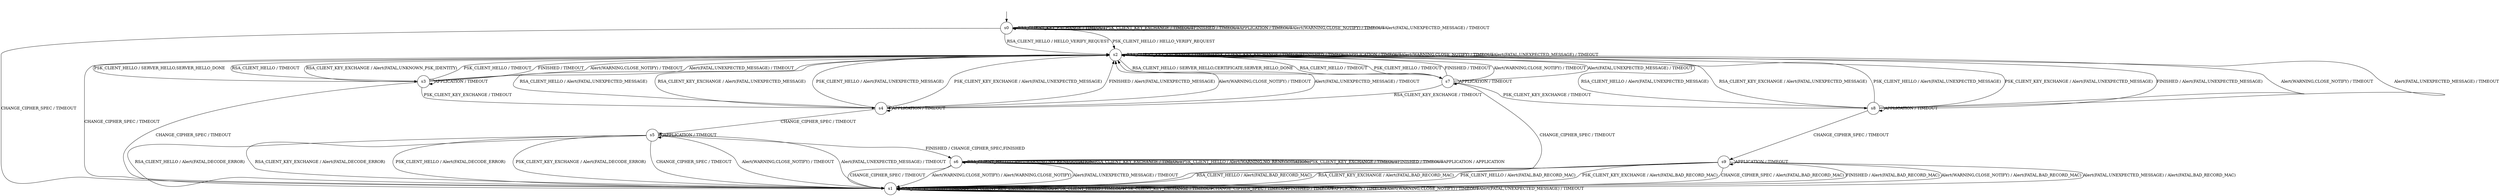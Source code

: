 digraph g {
__start0 [label="" shape="none"];

	s0 [shape="circle" label="s0"];
	s1 [shape="circle" label="s1"];
	s2 [shape="circle" label="s2"];
	s3 [shape="circle" label="s3"];
	s4 [shape="circle" label="s4"];
	s5 [shape="circle" label="s5"];
	s6 [shape="circle" label="s6"];
	s7 [shape="circle" label="s7"];
	s8 [shape="circle" label="s8"];
	s9 [shape="circle" label="s9"];
	s0 -> s2 [label="RSA_CLIENT_HELLO / HELLO_VERIFY_REQUEST"];
	s0 -> s0 [label="RSA_CLIENT_KEY_EXCHANGE / TIMEOUT"];
	s0 -> s2 [label="PSK_CLIENT_HELLO / HELLO_VERIFY_REQUEST"];
	s0 -> s0 [label="PSK_CLIENT_KEY_EXCHANGE / TIMEOUT"];
	s0 -> s1 [label="CHANGE_CIPHER_SPEC / TIMEOUT"];
	s0 -> s0 [label="FINISHED / TIMEOUT"];
	s0 -> s0 [label="APPLICATION / TIMEOUT"];
	s0 -> s0 [label="Alert(WARNING,CLOSE_NOTIFY) / TIMEOUT"];
	s0 -> s0 [label="Alert(FATAL,UNEXPECTED_MESSAGE) / TIMEOUT"];
	s1 -> s1 [label="RSA_CLIENT_HELLO / TIMEOUT"];
	s1 -> s1 [label="RSA_CLIENT_KEY_EXCHANGE / TIMEOUT"];
	s1 -> s1 [label="PSK_CLIENT_HELLO / TIMEOUT"];
	s1 -> s1 [label="PSK_CLIENT_KEY_EXCHANGE / TIMEOUT"];
	s1 -> s1 [label="CHANGE_CIPHER_SPEC / TIMEOUT"];
	s1 -> s1 [label="FINISHED / TIMEOUT"];
	s1 -> s1 [label="APPLICATION / TIMEOUT"];
	s1 -> s1 [label="Alert(WARNING,CLOSE_NOTIFY) / TIMEOUT"];
	s1 -> s1 [label="Alert(FATAL,UNEXPECTED_MESSAGE) / TIMEOUT"];
	s2 -> s7 [label="RSA_CLIENT_HELLO / SERVER_HELLO,CERTIFICATE,SERVER_HELLO_DONE"];
	s2 -> s2 [label="RSA_CLIENT_KEY_EXCHANGE / TIMEOUT"];
	s2 -> s3 [label="PSK_CLIENT_HELLO / SERVER_HELLO,SERVER_HELLO_DONE"];
	s2 -> s2 [label="PSK_CLIENT_KEY_EXCHANGE / TIMEOUT"];
	s2 -> s1 [label="CHANGE_CIPHER_SPEC / TIMEOUT"];
	s2 -> s2 [label="FINISHED / TIMEOUT"];
	s2 -> s2 [label="APPLICATION / TIMEOUT"];
	s2 -> s2 [label="Alert(WARNING,CLOSE_NOTIFY) / TIMEOUT"];
	s2 -> s2 [label="Alert(FATAL,UNEXPECTED_MESSAGE) / TIMEOUT"];
	s3 -> s2 [label="RSA_CLIENT_HELLO / TIMEOUT"];
	s3 -> s2 [label="RSA_CLIENT_KEY_EXCHANGE / Alert(FATAL,UNKNOWN_PSK_IDENTITY)"];
	s3 -> s2 [label="PSK_CLIENT_HELLO / TIMEOUT"];
	s3 -> s4 [label="PSK_CLIENT_KEY_EXCHANGE / TIMEOUT"];
	s3 -> s1 [label="CHANGE_CIPHER_SPEC / TIMEOUT"];
	s3 -> s2 [label="FINISHED / TIMEOUT"];
	s3 -> s3 [label="APPLICATION / TIMEOUT"];
	s3 -> s2 [label="Alert(WARNING,CLOSE_NOTIFY) / TIMEOUT"];
	s3 -> s2 [label="Alert(FATAL,UNEXPECTED_MESSAGE) / TIMEOUT"];
	s4 -> s2 [label="RSA_CLIENT_HELLO / Alert(FATAL,UNEXPECTED_MESSAGE)"];
	s4 -> s2 [label="RSA_CLIENT_KEY_EXCHANGE / Alert(FATAL,UNEXPECTED_MESSAGE)"];
	s4 -> s2 [label="PSK_CLIENT_HELLO / Alert(FATAL,UNEXPECTED_MESSAGE)"];
	s4 -> s2 [label="PSK_CLIENT_KEY_EXCHANGE / Alert(FATAL,UNEXPECTED_MESSAGE)"];
	s4 -> s5 [label="CHANGE_CIPHER_SPEC / TIMEOUT"];
	s4 -> s2 [label="FINISHED / Alert(FATAL,UNEXPECTED_MESSAGE)"];
	s4 -> s4 [label="APPLICATION / TIMEOUT"];
	s4 -> s2 [label="Alert(WARNING,CLOSE_NOTIFY) / TIMEOUT"];
	s4 -> s2 [label="Alert(FATAL,UNEXPECTED_MESSAGE) / TIMEOUT"];
	s5 -> s1 [label="RSA_CLIENT_HELLO / Alert(FATAL,DECODE_ERROR)"];
	s5 -> s1 [label="RSA_CLIENT_KEY_EXCHANGE / Alert(FATAL,DECODE_ERROR)"];
	s5 -> s1 [label="PSK_CLIENT_HELLO / Alert(FATAL,DECODE_ERROR)"];
	s5 -> s1 [label="PSK_CLIENT_KEY_EXCHANGE / Alert(FATAL,DECODE_ERROR)"];
	s5 -> s1 [label="CHANGE_CIPHER_SPEC / TIMEOUT"];
	s5 -> s6 [label="FINISHED / CHANGE_CIPHER_SPEC,FINISHED"];
	s5 -> s5 [label="APPLICATION / TIMEOUT"];
	s5 -> s1 [label="Alert(WARNING,CLOSE_NOTIFY) / TIMEOUT"];
	s5 -> s1 [label="Alert(FATAL,UNEXPECTED_MESSAGE) / TIMEOUT"];
	s6 -> s6 [label="RSA_CLIENT_HELLO / Alert(WARNING,NO_RENEGOTIATION)"];
	s6 -> s6 [label="RSA_CLIENT_KEY_EXCHANGE / TIMEOUT"];
	s6 -> s6 [label="PSK_CLIENT_HELLO / Alert(WARNING,NO_RENEGOTIATION)"];
	s6 -> s6 [label="PSK_CLIENT_KEY_EXCHANGE / TIMEOUT"];
	s6 -> s1 [label="CHANGE_CIPHER_SPEC / TIMEOUT"];
	s6 -> s6 [label="FINISHED / TIMEOUT"];
	s6 -> s6 [label="APPLICATION / APPLICATION"];
	s6 -> s1 [label="Alert(WARNING,CLOSE_NOTIFY) / Alert(WARNING,CLOSE_NOTIFY)"];
	s6 -> s1 [label="Alert(FATAL,UNEXPECTED_MESSAGE) / TIMEOUT"];
	s7 -> s2 [label="RSA_CLIENT_HELLO / TIMEOUT"];
	s7 -> s4 [label="RSA_CLIENT_KEY_EXCHANGE / TIMEOUT"];
	s7 -> s2 [label="PSK_CLIENT_HELLO / TIMEOUT"];
	s7 -> s8 [label="PSK_CLIENT_KEY_EXCHANGE / TIMEOUT"];
	s7 -> s1 [label="CHANGE_CIPHER_SPEC / TIMEOUT"];
	s7 -> s2 [label="FINISHED / TIMEOUT"];
	s7 -> s7 [label="APPLICATION / TIMEOUT"];
	s7 -> s2 [label="Alert(WARNING,CLOSE_NOTIFY) / TIMEOUT"];
	s7 -> s2 [label="Alert(FATAL,UNEXPECTED_MESSAGE) / TIMEOUT"];
	s8 -> s2 [label="RSA_CLIENT_HELLO / Alert(FATAL,UNEXPECTED_MESSAGE)"];
	s8 -> s2 [label="RSA_CLIENT_KEY_EXCHANGE / Alert(FATAL,UNEXPECTED_MESSAGE)"];
	s8 -> s2 [label="PSK_CLIENT_HELLO / Alert(FATAL,UNEXPECTED_MESSAGE)"];
	s8 -> s2 [label="PSK_CLIENT_KEY_EXCHANGE / Alert(FATAL,UNEXPECTED_MESSAGE)"];
	s8 -> s9 [label="CHANGE_CIPHER_SPEC / TIMEOUT"];
	s8 -> s2 [label="FINISHED / Alert(FATAL,UNEXPECTED_MESSAGE)"];
	s8 -> s8 [label="APPLICATION / TIMEOUT"];
	s8 -> s2 [label="Alert(WARNING,CLOSE_NOTIFY) / TIMEOUT"];
	s8 -> s2 [label="Alert(FATAL,UNEXPECTED_MESSAGE) / TIMEOUT"];
	s9 -> s1 [label="RSA_CLIENT_HELLO / Alert(FATAL,BAD_RECORD_MAC)"];
	s9 -> s1 [label="RSA_CLIENT_KEY_EXCHANGE / Alert(FATAL,BAD_RECORD_MAC)"];
	s9 -> s1 [label="PSK_CLIENT_HELLO / Alert(FATAL,BAD_RECORD_MAC)"];
	s9 -> s1 [label="PSK_CLIENT_KEY_EXCHANGE / Alert(FATAL,BAD_RECORD_MAC)"];
	s9 -> s1 [label="CHANGE_CIPHER_SPEC / Alert(FATAL,BAD_RECORD_MAC)"];
	s9 -> s1 [label="FINISHED / Alert(FATAL,BAD_RECORD_MAC)"];
	s9 -> s9 [label="APPLICATION / TIMEOUT"];
	s9 -> s1 [label="Alert(WARNING,CLOSE_NOTIFY) / Alert(FATAL,BAD_RECORD_MAC)"];
	s9 -> s1 [label="Alert(FATAL,UNEXPECTED_MESSAGE) / Alert(FATAL,BAD_RECORD_MAC)"];

__start0 -> s0;
}

